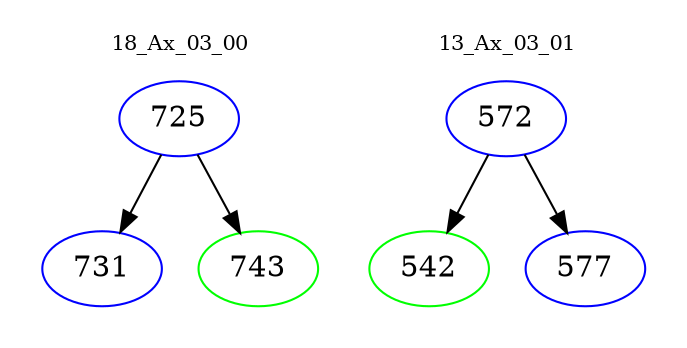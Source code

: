 digraph{
subgraph cluster_0 {
color = white
label = "18_Ax_03_00";
fontsize=10;
T0_725 [label="725", color="blue"]
T0_725 -> T0_731 [color="black"]
T0_731 [label="731", color="blue"]
T0_725 -> T0_743 [color="black"]
T0_743 [label="743", color="green"]
}
subgraph cluster_1 {
color = white
label = "13_Ax_03_01";
fontsize=10;
T1_572 [label="572", color="blue"]
T1_572 -> T1_542 [color="black"]
T1_542 [label="542", color="green"]
T1_572 -> T1_577 [color="black"]
T1_577 [label="577", color="blue"]
}
}
